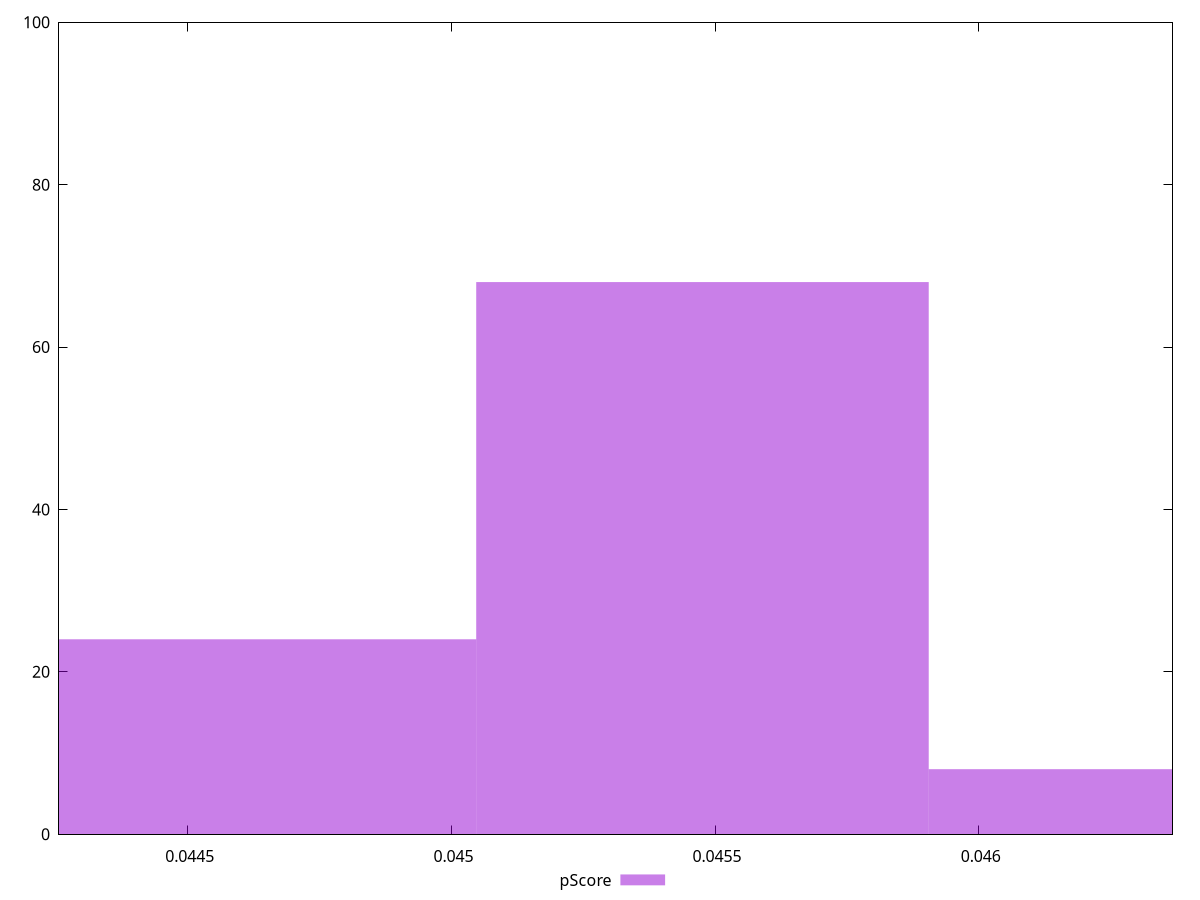 reset

$pScore <<EOF
0.045476083522366734 68
0.044618044210623965 24
0.0463341228341095 8
EOF

set key outside below
set boxwidth 0.0008580393117427685
set xrange [0.04425597214902438:0.04636731382363013]
set yrange [0:100]
set trange [0:100]
set style fill transparent solid 0.5 noborder
set terminal svg size 640, 490 enhanced background rgb 'white'
set output "reports/report_00033_2021-03-01T14-23-16.841Z/uses-long-cache-ttl/samples/astro/pScore/histogram.svg"

plot $pScore title "pScore" with boxes

reset
